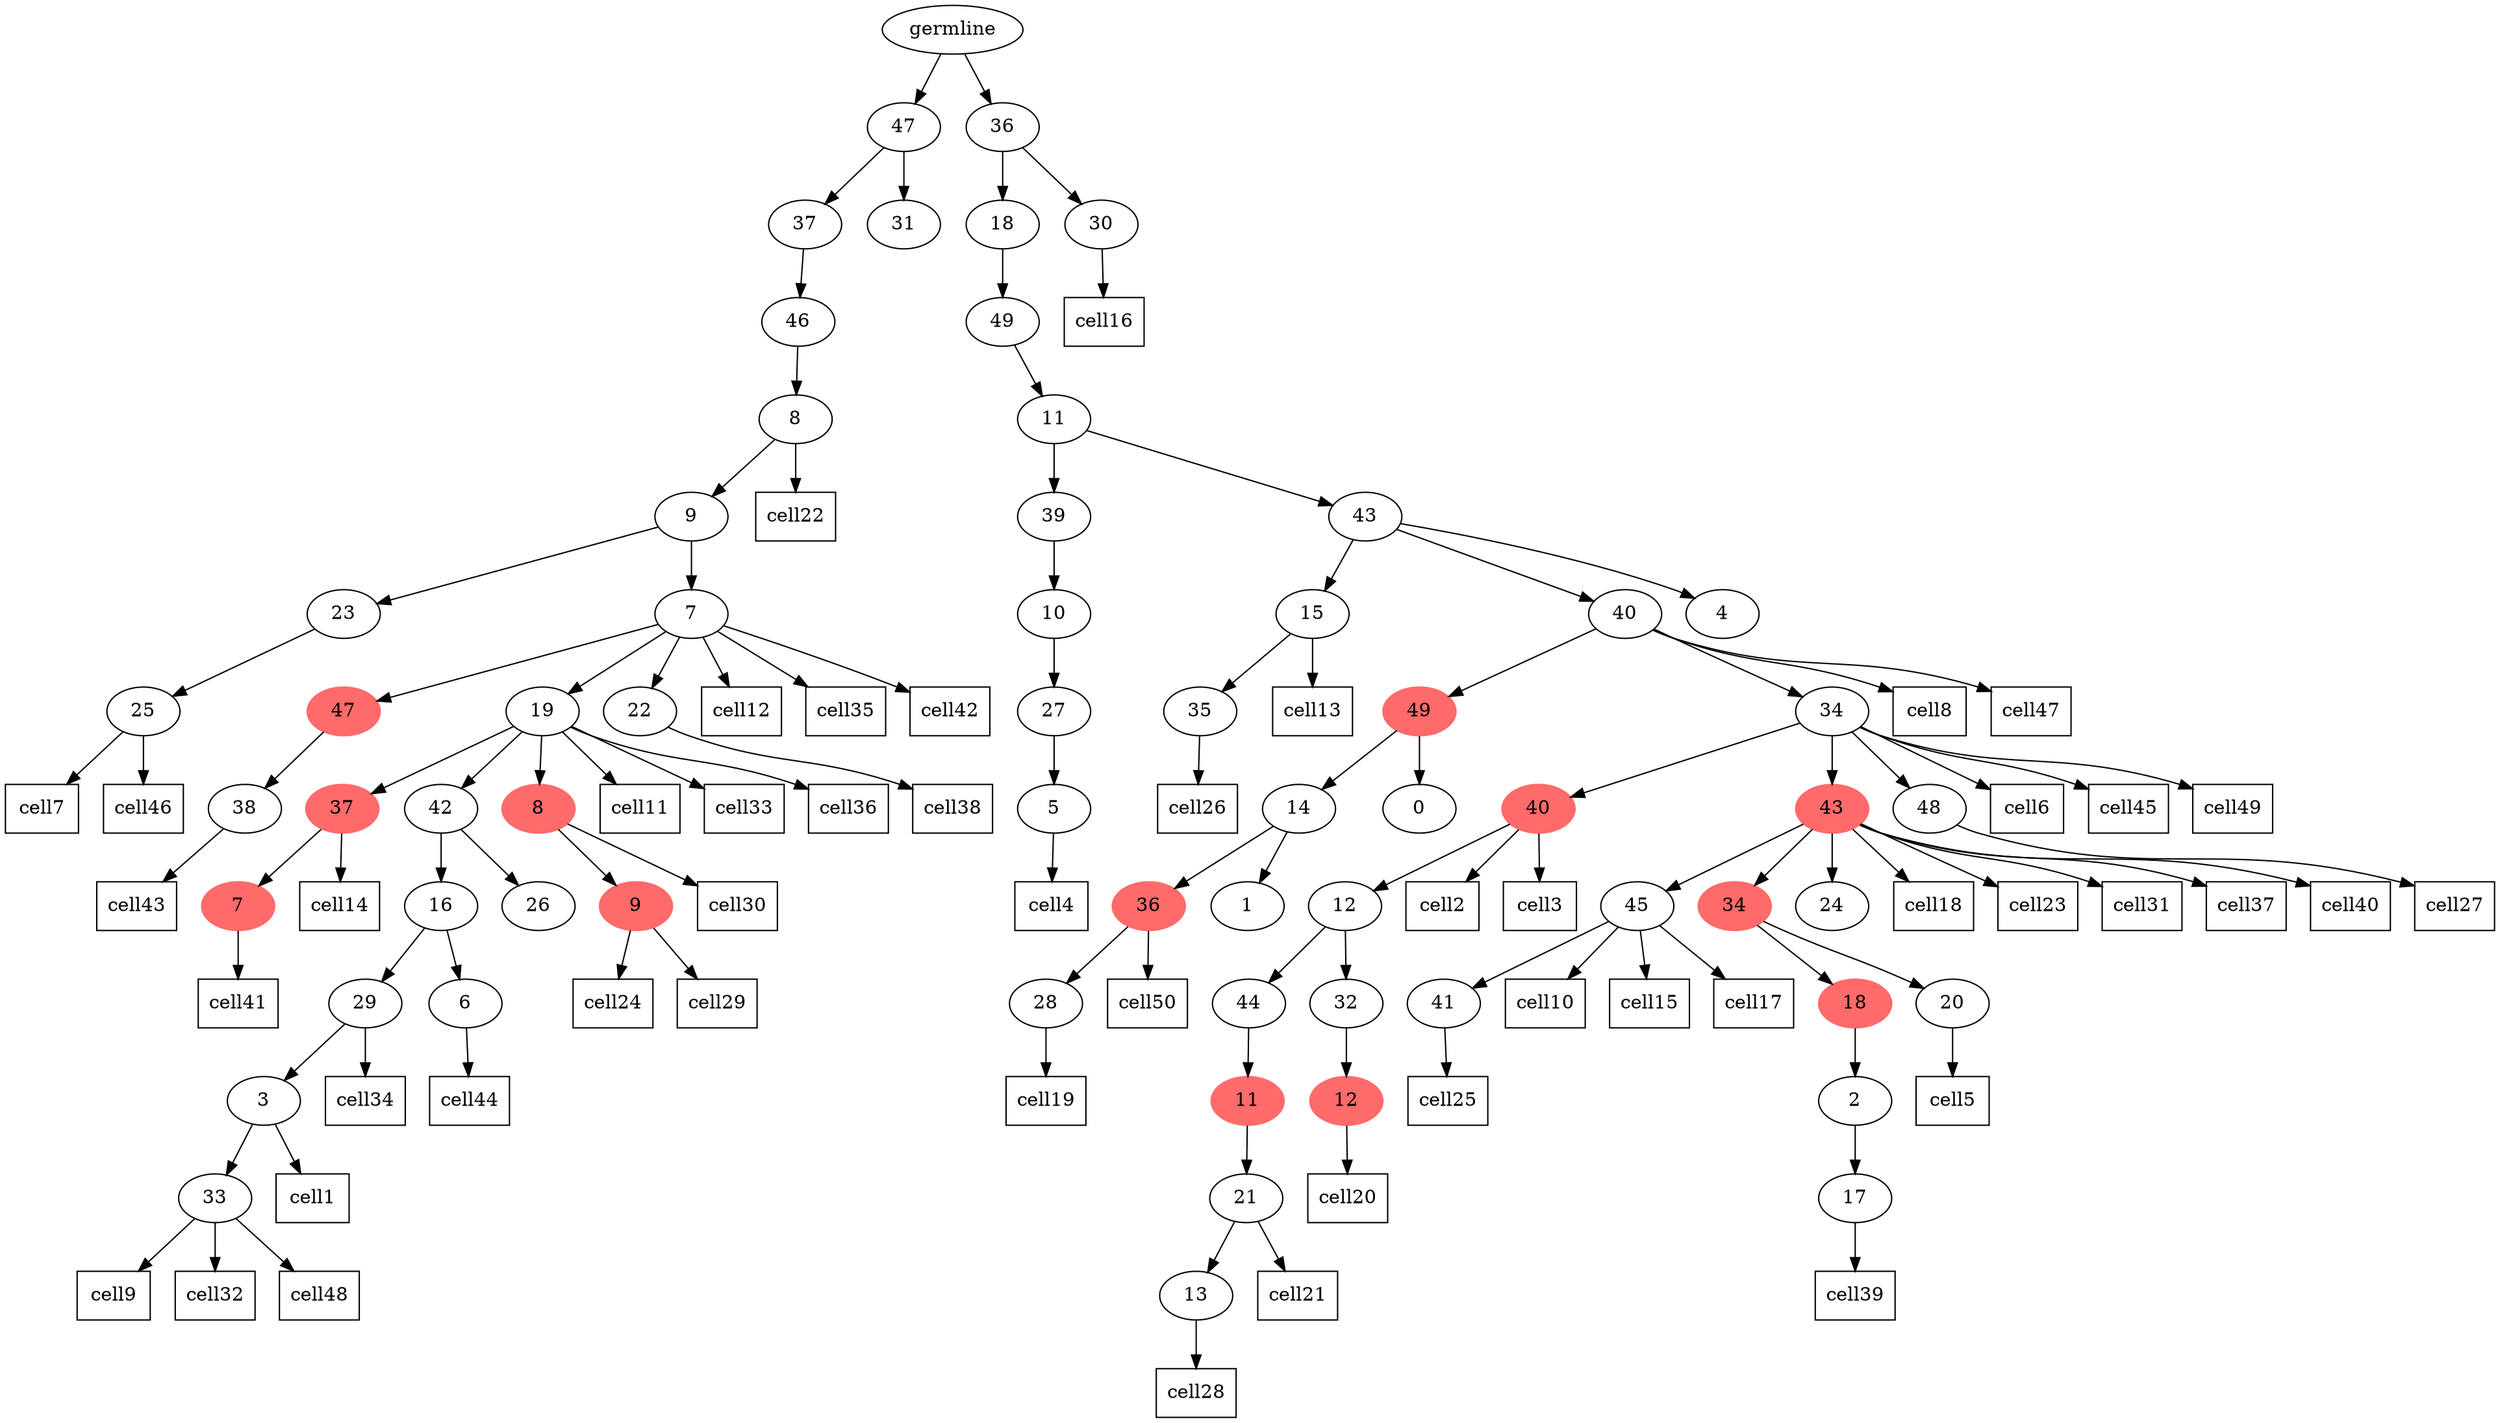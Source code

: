 digraph g {
	"61" -> "62";
	"62" [label="25"];
	"59" -> "60";
	"60" [label="38"];
	"57" -> "58";
	"58" [color=indianred1, style=filled, label="7"];
	"53" -> "54";
	"54" [label="33"];
	"52" -> "53";
	"53" [label="3"];
	"51" -> "52";
	"52" [label="29"];
	"51" -> "55";
	"55" [label="6"];
	"50" -> "51";
	"51" [label="16"];
	"50" -> "56";
	"56" [label="26"];
	"48" -> "49";
	"49" [color=indianred1, style=filled, label="9"];
	"47" -> "48";
	"48" [color=indianred1, style=filled, label="8"];
	"47" -> "50";
	"50" [label="42"];
	"47" -> "57";
	"57" [color=indianred1, style=filled, label="37"];
	"45" -> "46";
	"46" [label="22"];
	"45" -> "47";
	"47" [label="19"];
	"45" -> "59";
	"59" [color=indianred1, style=filled, label="47"];
	"44" -> "45";
	"45" [label="7"];
	"44" -> "61";
	"61" [label="23"];
	"43" -> "44";
	"44" [label="9"];
	"42" -> "43";
	"43" [label="8"];
	"41" -> "42";
	"42" [label="46"];
	"40" -> "41";
	"41" [label="37"];
	"40" -> "63";
	"63" [label="31"];
	"37" -> "38";
	"38" [label="5"];
	"36" -> "37";
	"37" [label="27"];
	"35" -> "36";
	"36" [label="10"];
	"32" -> "33";
	"33" [label="35"];
	"28" -> "29";
	"29" [label="28"];
	"27" -> "28";
	"28" [color=indianred1, style=filled, label="36"];
	"27" -> "30";
	"30" [label="1"];
	"26" -> "27";
	"27" [label="14"];
	"26" -> "31";
	"31" [label="0"];
	"24" -> "25";
	"25" [label="13"];
	"23" -> "24";
	"24" [label="21"];
	"22" -> "23";
	"23" [color=indianred1, style=filled, label="11"];
	"20" -> "21";
	"21" [color=indianred1, style=filled, label="12"];
	"19" -> "20";
	"20" [label="32"];
	"19" -> "22";
	"22" [label="44"];
	"18" -> "19";
	"19" [label="12"];
	"14" -> "15";
	"15" [label="41"];
	"11" -> "12";
	"12" [label="17"];
	"10" -> "11";
	"11" [label="2"];
	"9" -> "10";
	"10" [color=indianred1, style=filled, label="18"];
	"9" -> "13";
	"13" [label="20"];
	"8" -> "9";
	"9" [color=indianred1, style=filled, label="34"];
	"8" -> "14";
	"14" [label="45"];
	"8" -> "16";
	"16" [label="24"];
	"7" -> "8";
	"8" [color=indianred1, style=filled, label="43"];
	"7" -> "17";
	"17" [label="48"];
	"7" -> "18";
	"18" [color=indianred1, style=filled, label="40"];
	"6" -> "7";
	"7" [label="34"];
	"6" -> "26";
	"26" [color=indianred1, style=filled, label="49"];
	"5" -> "6";
	"6" [label="40"];
	"5" -> "32";
	"32" [label="15"];
	"5" -> "34";
	"34" [label="4"];
	"4" -> "5";
	"5" [label="43"];
	"4" -> "35";
	"35" [label="39"];
	"3" -> "4";
	"4" [label="11"];
	"2" -> "3";
	"3" [label="49"];
	"1" -> "2";
	"2" [label="18"];
	"1" -> "39";
	"39" [label="30"];
	"0" -> "1";
	"1" [label="36"];
	"0" -> "40";
	"40" [label="47"];
	"0" [label="germline"];
	"53" -> cell1;
	cell1 [shape=box]
	"18" -> cell2;
	cell2 [shape=box]
	"18" -> cell3;
	cell3 [shape=box]
	"38" -> cell4;
	cell4 [shape=box]
	"13" -> cell5;
	cell5 [shape=box]
	"7" -> cell6;
	cell6 [shape=box]
	"62" -> cell7;
	cell7 [shape=box]
	"6" -> cell8;
	cell8 [shape=box]
	"54" -> cell9;
	cell9 [shape=box]
	"14" -> cell10;
	cell10 [shape=box]
	"47" -> cell11;
	cell11 [shape=box]
	"45" -> cell12;
	cell12 [shape=box]
	"32" -> cell13;
	cell13 [shape=box]
	"57" -> cell14;
	cell14 [shape=box]
	"14" -> cell15;
	cell15 [shape=box]
	"39" -> cell16;
	cell16 [shape=box]
	"14" -> cell17;
	cell17 [shape=box]
	"8" -> cell18;
	cell18 [shape=box]
	"29" -> cell19;
	cell19 [shape=box]
	"21" -> cell20;
	cell20 [shape=box]
	"24" -> cell21;
	cell21 [shape=box]
	"43" -> cell22;
	cell22 [shape=box]
	"8" -> cell23;
	cell23 [shape=box]
	"49" -> cell24;
	cell24 [shape=box]
	"15" -> cell25;
	cell25 [shape=box]
	"33" -> cell26;
	cell26 [shape=box]
	"17" -> cell27;
	cell27 [shape=box]
	"25" -> cell28;
	cell28 [shape=box]
	"49" -> cell29;
	cell29 [shape=box]
	"48" -> cell30;
	cell30 [shape=box]
	"8" -> cell31;
	cell31 [shape=box]
	"54" -> cell32;
	cell32 [shape=box]
	"47" -> cell33;
	cell33 [shape=box]
	"52" -> cell34;
	cell34 [shape=box]
	"45" -> cell35;
	cell35 [shape=box]
	"47" -> cell36;
	cell36 [shape=box]
	"8" -> cell37;
	cell37 [shape=box]
	"46" -> cell38;
	cell38 [shape=box]
	"12" -> cell39;
	cell39 [shape=box]
	"8" -> cell40;
	cell40 [shape=box]
	"58" -> cell41;
	cell41 [shape=box]
	"45" -> cell42;
	cell42 [shape=box]
	"60" -> cell43;
	cell43 [shape=box]
	"55" -> cell44;
	cell44 [shape=box]
	"7" -> cell45;
	cell45 [shape=box]
	"62" -> cell46;
	cell46 [shape=box]
	"6" -> cell47;
	cell47 [shape=box]
	"54" -> cell48;
	cell48 [shape=box]
	"7" -> cell49;
	cell49 [shape=box]
	"28" -> cell50;
	cell50 [shape=box]
}
